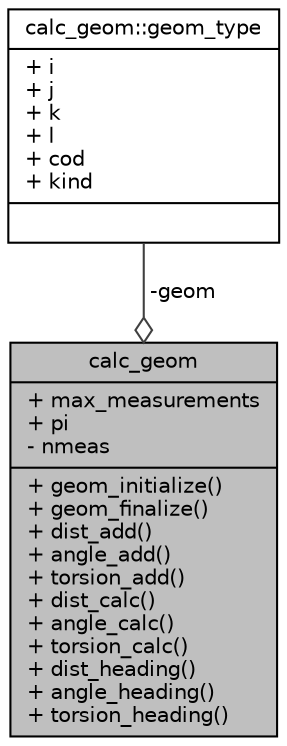 digraph "calc_geom"
{
  edge [fontname="Helvetica",fontsize="10",labelfontname="Helvetica",labelfontsize="10"];
  node [fontname="Helvetica",fontsize="10",shape=record];
  Node1 [label="{calc_geom\n|+ max_measurements\l+ pi\l- nmeas\l|+ geom_initialize()\l+ geom_finalize()\l+ dist_add()\l+ angle_add()\l+ torsion_add()\l+ dist_calc()\l+ angle_calc()\l+ torsion_calc()\l+ dist_heading()\l+ angle_heading()\l+ torsion_heading()\l}",height=0.2,width=0.4,color="black", fillcolor="grey75", style="filled" fontcolor="black"];
  Node2 -> Node1 [color="grey25",fontsize="10",style="solid",label=" -geom" ,arrowhead="odiamond",fontname="Helvetica"];
  Node2 [label="{calc_geom::geom_type\n|+ i\l+ j\l+ k\l+ l\l+ cod\l+ kind\l|}",height=0.2,width=0.4,color="black", fillcolor="white", style="filled",URL="$structcalc__geom_1_1geom__type.html"];
}
